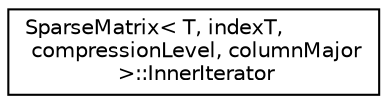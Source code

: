 digraph "Graphical Class Hierarchy"
{
 // LATEX_PDF_SIZE
  edge [fontname="Helvetica",fontsize="10",labelfontname="Helvetica",labelfontsize="10"];
  node [fontname="Helvetica",fontsize="10",shape=record];
  rankdir="LR";
  Node0 [label="SparseMatrix\< T, indexT,\l compressionLevel, columnMajor\l \>::InnerIterator",height=0.2,width=0.4,color="black", fillcolor="white", style="filled",URL="$class_c_s_f_1_1_sparse_matrix_1_1_inner_iterator.html",tooltip=" "];
}
